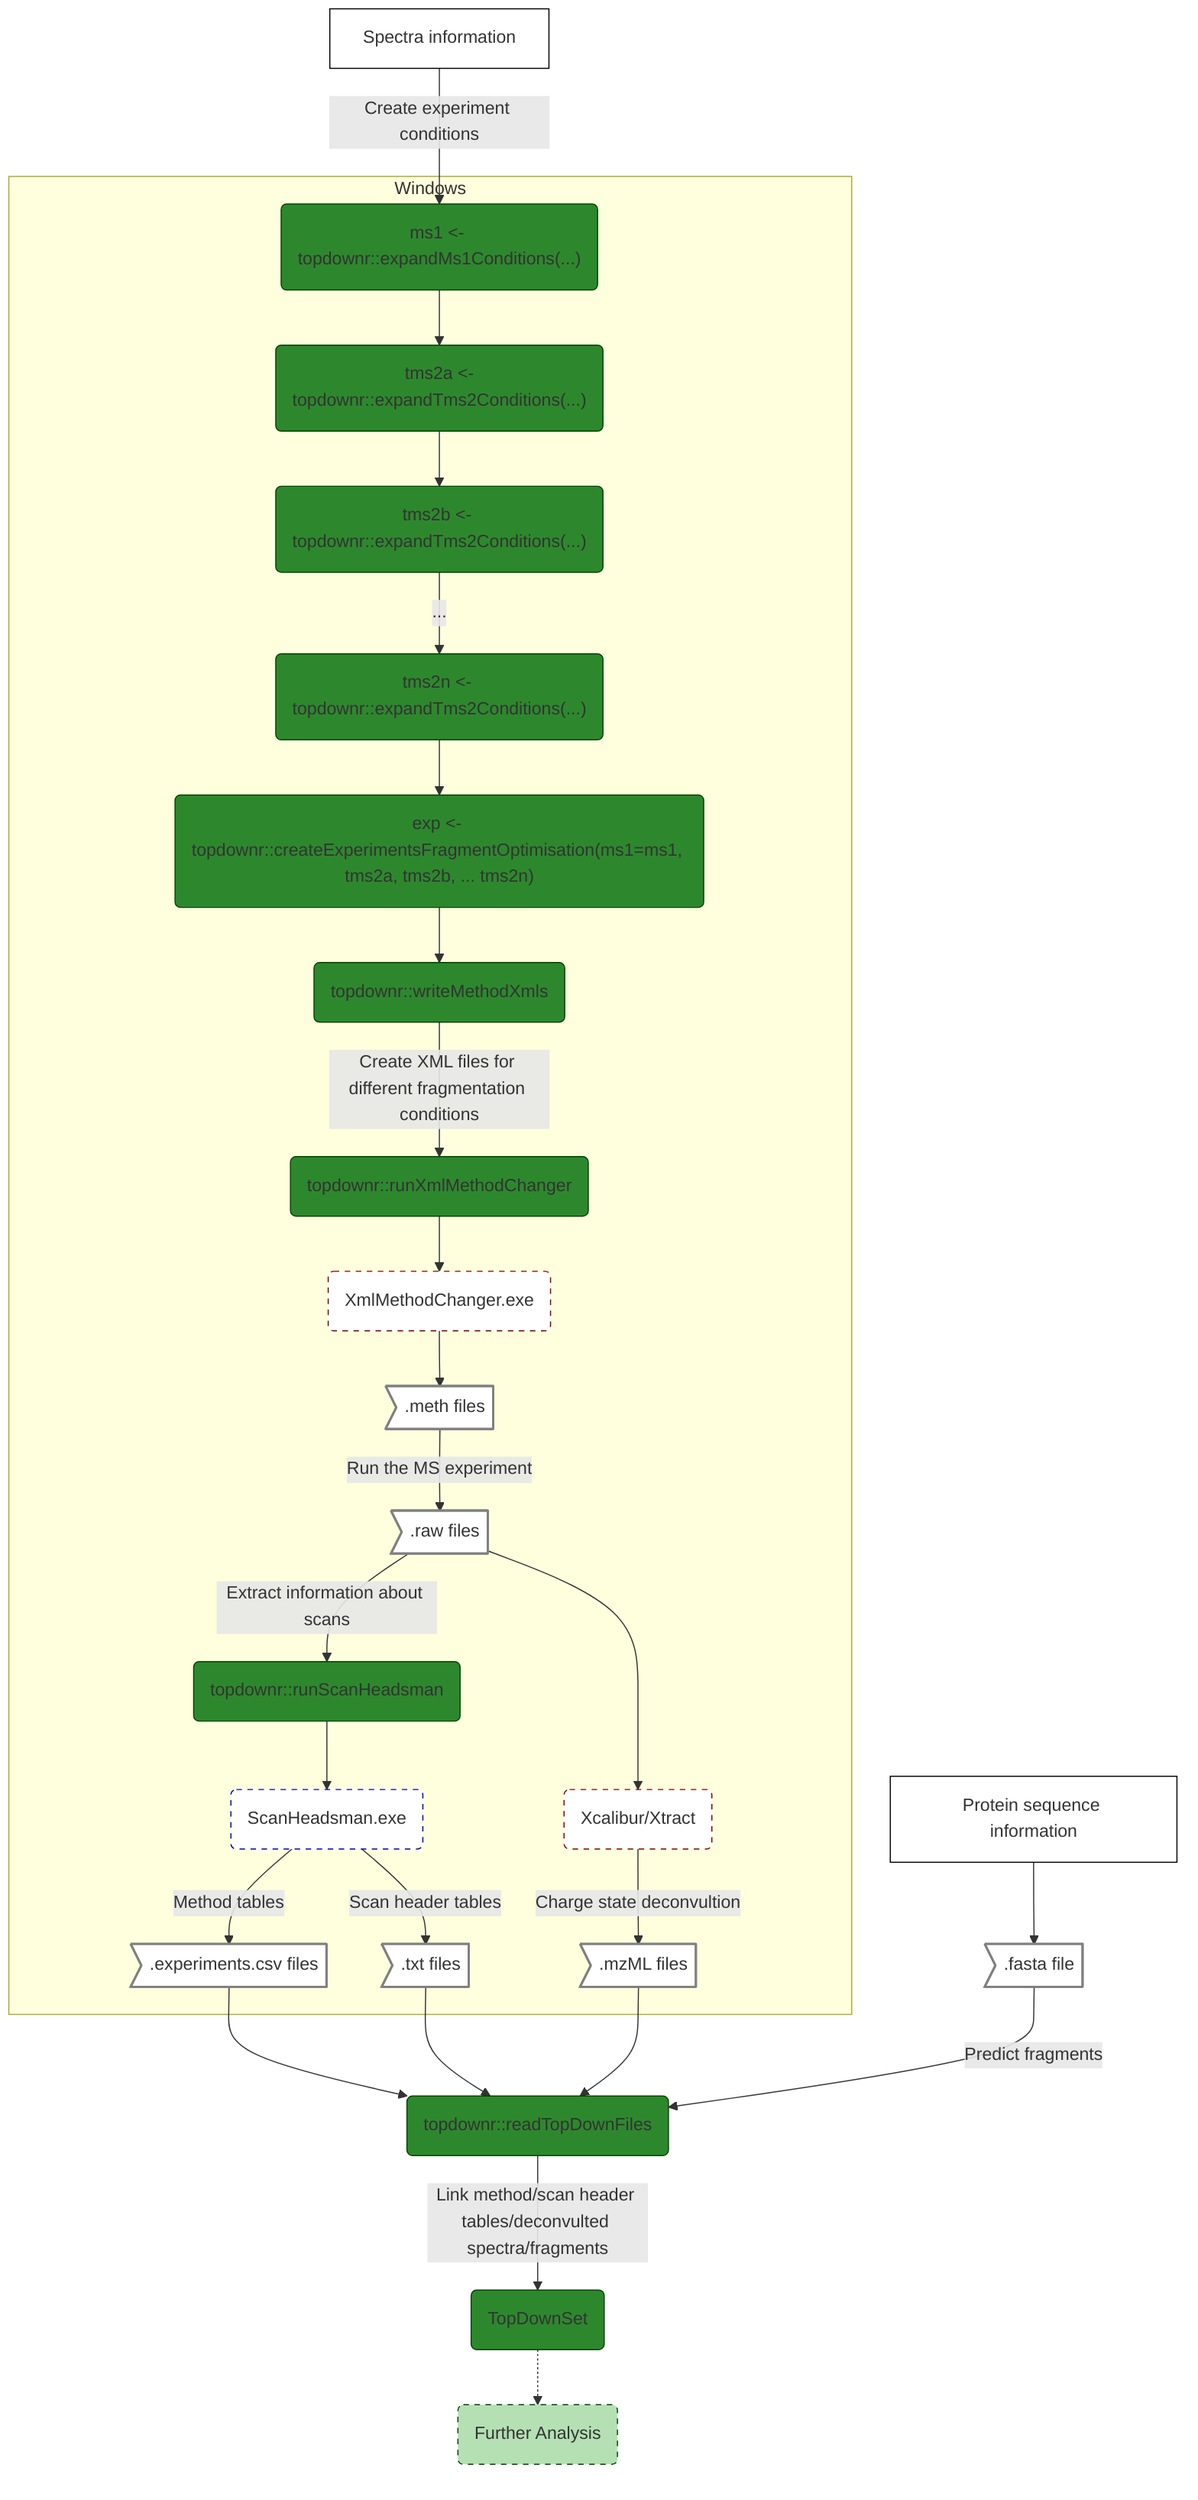 graph TD
subgraph Windows
    tdms1("`ms1 <- topdownr::expandMs1Conditions(...)`") --> tdms2a("`tms2a <-
    topdownr::expandTms2Conditions(...)`")
    tdms2a --> tdms2b("`tms2b <- topdownr::expandTms2Conditions(...)`")
    tdms2b -- ... --> tdms2n("`tms2n <- topdownr::expandTms2Conditions(...)`")
    tdms2n --> tdexp("`exp <- topdownr::createExperimentsFragmentOptimisation(ms1=ms1, tms2a, tms2b, ... tms2n)`")
    tdexp --> tdwmx("`topdownr::writeMethodXmls`")
    tdwmx -- Create XML files for different fragmentation conditions --> tdrxmc("`topdownr::runXmlMethodChanger`")
    tdrxmc --> thxmc(XmlMethodChanger.exe)
    thxmc --> fMeth>.meth files]
    fMeth --Run the MS experiment --> fRaw>.raw files]
    fRaw -- Extract information about scans --> tdsh("`topdownr::runScanHeadsman`")
    tdsh --> sh(ScanHeadsman.exe)
    sh -- Method tables --> fCsv>.experiments.csv files]
    sh -- Scan header tables --> fTxt>.txt files]
    fRaw --> thxcal(Xcalibur/Xtract)
    thxcal -- Charge state deconvultion --> fMzMl>.mzML files]
end

si[Spectra information] -- Create experiment conditions --> tdms1

psi[Protein sequence information] --> fFasta>.fasta file]

fCsv -->  td("`topdownr::readTopDownFiles`")
fTxt --> td
fMzMl --> td
fFasta -- Predict fragments  --> td
td -- Link method/scan header tables/deconvulted spectra/fragments --> tds(TopDownSet)
tds -.-> analysis(Further Analysis)

classDef topdownrClass fill:#2D882D,stroke:#004400
classDef thermoClass fill:#FFFFFF,stroke:#7C0000,stroke-dasharray:5
classDef scanheadsmanClass fill:#FFFFFF,stroke:#0000AA,stroke-dasharray:5
classDef fileClass fill:#FFFFFF,stroke:#808080,stroke-width:2
classDef infoClass fill:#FFFFFF,stroke:#000000
classDef unknownClass fill:#B4E0B4,stroke:#004400,stroke-dasharray:5

class tdms1,tdms2a,tdms2b,tdms2n,tdexp,tdwmx,tdrxmc,tdsh,td,tds topdownrClass
class thxmc,thxcal thermoClass
class sh scanheadsmanClass
class fFasta,fMeth,fRaw,fCsv,fTxt,fMzMl fileClass
class si,psi infoClass
class analysis unknownClass